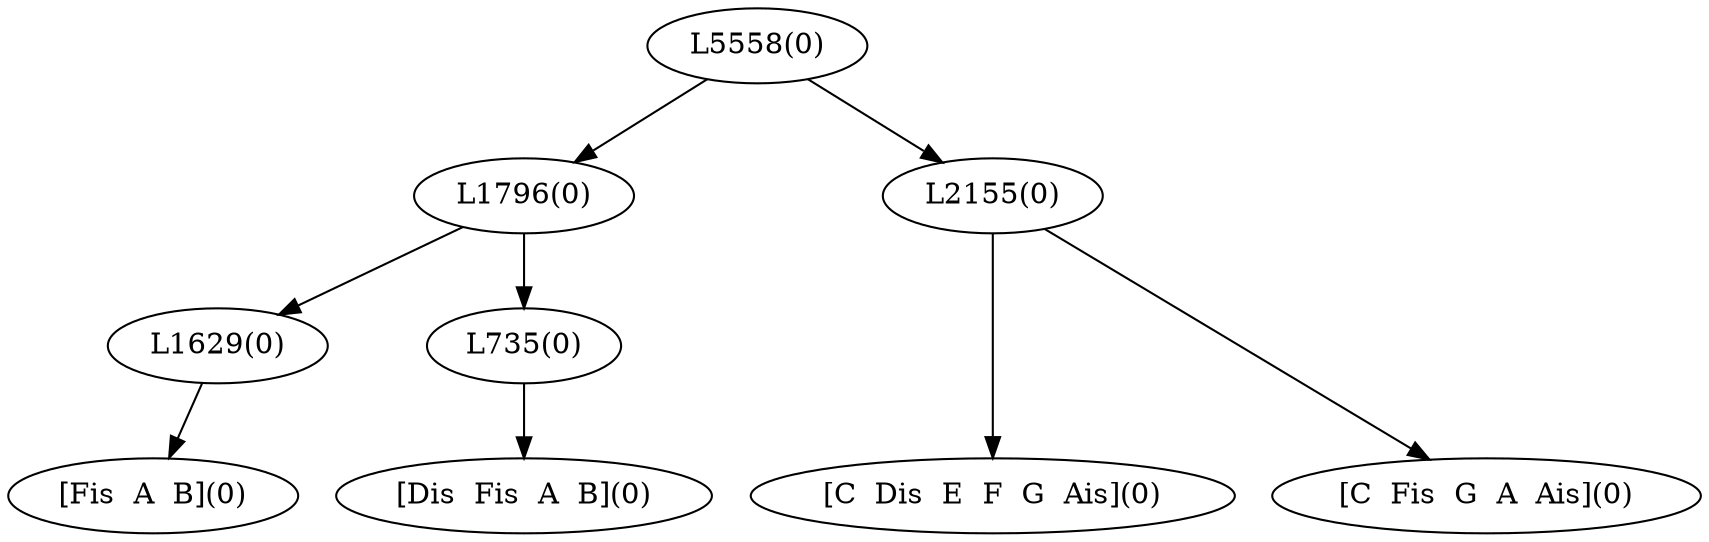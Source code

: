 digraph sample{
"L1629(0)"->"[Fis  A  B](0)"
"L735(0)"->"[Dis  Fis  A  B](0)"
"L1796(0)"->"L1629(0)"
"L1796(0)"->"L735(0)"
"L2155(0)"->"[C  Dis  E  F  G  Ais](0)"
"L2155(0)"->"[C  Fis  G  A  Ais](0)"
"L5558(0)"->"L1796(0)"
"L5558(0)"->"L2155(0)"
{rank = min; "L5558(0)"}
{rank = same; "L1796(0)"; "L2155(0)";}
{rank = same; "L1629(0)"; "L735(0)";}
{rank = max; "[C  Dis  E  F  G  Ais](0)"; "[C  Fis  G  A  Ais](0)"; "[Dis  Fis  A  B](0)"; "[Fis  A  B](0)";}
}